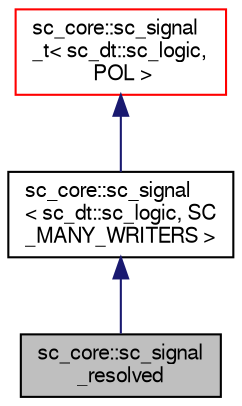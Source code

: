 digraph "sc_core::sc_signal_resolved"
{
  edge [fontname="FreeSans",fontsize="10",labelfontname="FreeSans",labelfontsize="10"];
  node [fontname="FreeSans",fontsize="10",shape=record];
  Node0 [label="sc_core::sc_signal\l_resolved",height=0.2,width=0.4,color="black", fillcolor="grey75", style="filled", fontcolor="black"];
  Node1 -> Node0 [dir="back",color="midnightblue",fontsize="10",style="solid",fontname="FreeSans"];
  Node1 [label="sc_core::sc_signal\l\< sc_dt::sc_logic, SC\l_MANY_WRITERS \>",height=0.2,width=0.4,color="black", fillcolor="white", style="filled",URL="$a01252.html"];
  Node2 -> Node1 [dir="back",color="midnightblue",fontsize="10",style="solid",fontname="FreeSans"];
  Node2 [label="sc_core::sc_signal\l_t\< sc_dt::sc_logic,\l POL \>",height=0.2,width=0.4,color="red", fillcolor="white", style="filled",URL="$a01248.html"];
}
